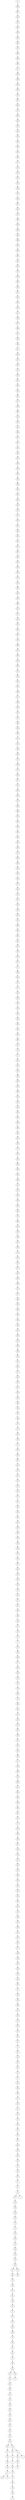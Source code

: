 digraph {
	0 [label=0]
	489 [label=489]
	481 [label=481]
	485 [label=485]
	475 [label=475]
	483 [label=483]
	495 [label=495]
	482 [label=482]
	492 [label=492]
	473 [label=473]
	493 [label=493]
	499 [label=499]
	490 [label=490]
	477 [label=477]
	494 [label=494]
	486 [label=486]
	484 [label=484]
	480 [label=480]
	470 [label=470]
	451 [label=451]
	449 [label=449]
	471 [label=471]
	464 [label=464]
	487 [label=487]
	433 [label=433]
	418 [label=418]
	454 [label=454]
	426 [label=426]
	463 [label=463]
	424 [label=424]
	420 [label=420]
	377 [label=377]
	413 [label=413]
	419 [label=419]
	447 [label=447]
	441 [label=441]
	440 [label=440]
	478 [label=478]
	496 [label=496]
	491 [label=491]
	497 [label=497]
	455 [label=455]
	396 [label=396]
	498 [label=498]
	469 [label=469]
	448 [label=448]
	388 [label=388]
	378 [label=378]
	380 [label=380]
	460 [label=460]
	461 [label=461]
	459 [label=459]
	479 [label=479]
	488 [label=488]
	458 [label=458]
	465 [label=465]
	452 [label=452]
	423 [label=423]
	430 [label=430]
	429 [label=429]
	421 [label=421]
	438 [label=438]
	457 [label=457]
	468 [label=468]
	411 [label=411]
	435 [label=435]
	436 [label=436]
	417 [label=417]
	406 [label=406]
	422 [label=422]
	462 [label=462]
	474 [label=474]
	476 [label=476]
	467 [label=467]
	466 [label=466]
	445 [label=445]
	443 [label=443]
	472 [label=472]
	446 [label=446]
	390 [label=390]
	444 [label=444]
	439 [label=439]
	442 [label=442]
	456 [label=456]
	437 [label=437]
	431 [label=431]
	434 [label=434]
	425 [label=425]
	407 [label=407]
	408 [label=408]
	404 [label=404]
	393 [label=393]
	428 [label=428]
	389 [label=389]
	385 [label=385]
	397 [label=397]
	405 [label=405]
	416 [label=416]
	415 [label=415]
	412 [label=412]
	401 [label=401]
	387 [label=387]
	450 [label=450]
	453 [label=453]
	427 [label=427]
	432 [label=432]
	402 [label=402]
	400 [label=400]
	394 [label=394]
	392 [label=392]
	395 [label=395]
	410 [label=410]
	414 [label=414]
	384 [label=384]
	383 [label=383]
	366 [label=366]
	368 [label=368]
	361 [label=361]
	357 [label=357]
	350 [label=350]
	351 [label=351]
	391 [label=391]
	381 [label=381]
	379 [label=379]
	386 [label=386]
	347 [label=347]
	369 [label=369]
	403 [label=403]
	360 [label=360]
	374 [label=374]
	355 [label=355]
	352 [label=352]
	354 [label=354]
	339 [label=339]
	337 [label=337]
	338 [label=338]
	333 [label=333]
	319 [label=319]
	321 [label=321]
	356 [label=356]
	344 [label=344]
	329 [label=329]
	313 [label=313]
	314 [label=314]
	345 [label=345]
	409 [label=409]
	373 [label=373]
	358 [label=358]
	371 [label=371]
	362 [label=362]
	327 [label=327]
	372 [label=372]
	364 [label=364]
	353 [label=353]
	370 [label=370]
	399 [label=399]
	398 [label=398]
	376 [label=376]
	367 [label=367]
	359 [label=359]
	382 [label=382]
	324 [label=324]
	340 [label=340]
	348 [label=348]
	375 [label=375]
	365 [label=365]
	349 [label=349]
	342 [label=342]
	305 [label=305]
	300 [label=300]
	315 [label=315]
	336 [label=336]
	331 [label=331]
	307 [label=307]
	304 [label=304]
	320 [label=320]
	316 [label=316]
	322 [label=322]
	346 [label=346]
	363 [label=363]
	343 [label=343]
	341 [label=341]
	335 [label=335]
	334 [label=334]
	332 [label=332]
	312 [label=312]
	317 [label=317]
	296 [label=296]
	293 [label=293]
	274 [label=274]
	271 [label=271]
	292 [label=292]
	286 [label=286]
	281 [label=281]
	310 [label=310]
	318 [label=318]
	326 [label=326]
	309 [label=309]
	301 [label=301]
	295 [label=295]
	306 [label=306]
	287 [label=287]
	275 [label=275]
	277 [label=277]
	261 [label=261]
	254 [label=254]
	232 [label=232]
	268 [label=268]
	258 [label=258]
	290 [label=290]
	288 [label=288]
	302 [label=302]
	330 [label=330]
	328 [label=328]
	325 [label=325]
	297 [label=297]
	294 [label=294]
	289 [label=289]
	291 [label=291]
	265 [label=265]
	245 [label=245]
	272 [label=272]
	323 [label=323]
	308 [label=308]
	303 [label=303]
	280 [label=280]
	285 [label=285]
	264 [label=264]
	257 [label=257]
	276 [label=276]
	244 [label=244]
	256 [label=256]
	282 [label=282]
	283 [label=283]
	278 [label=278]
	260 [label=260]
	249 [label=249]
	279 [label=279]
	259 [label=259]
	252 [label=252]
	230 [label=230]
	212 [label=212]
	235 [label=235]
	210 [label=210]
	214 [label=214]
	248 [label=248]
	298 [label=298]
	299 [label=299]
	270 [label=270]
	267 [label=267]
	266 [label=266]
	262 [label=262]
	255 [label=255]
	250 [label=250]
	246 [label=246]
	243 [label=243]
	233 [label=233]
	229 [label=229]
	224 [label=224]
	236 [label=236]
	209 [label=209]
	242 [label=242]
	225 [label=225]
	263 [label=263]
	221 [label=221]
	203 [label=203]
	190 [label=190]
	201 [label=201]
	206 [label=206]
	183 [label=183]
	166 [label=166]
	140 [label=140]
	137 [label=137]
	109 [label=109]
	157 [label=157]
	174 [label=174]
	192 [label=192]
	185 [label=185]
	211 [label=211]
	239 [label=239]
	240 [label=240]
	253 [label=253]
	247 [label=247]
	273 [label=273]
	251 [label=251]
	237 [label=237]
	216 [label=216]
	215 [label=215]
	227 [label=227]
	222 [label=222]
	234 [label=234]
	226 [label=226]
	231 [label=231]
	228 [label=228]
	223 [label=223]
	199 [label=199]
	196 [label=196]
	220 [label=220]
	184 [label=184]
	173 [label=173]
	182 [label=182]
	181 [label=181]
	158 [label=158]
	195 [label=195]
	105 [label=105]
	146 [label=146]
	131 [label=131]
	152 [label=152]
	127 [label=127]
	122 [label=122]
	160 [label=160]
	148 [label=148]
	114 [label=114]
	93 [label=93]
	119 [label=119]
	84 [label=84]
	77 [label=77]
	69 [label=69]
	163 [label=163]
	188 [label=188]
	177 [label=177]
	204 [label=204]
	186 [label=186]
	179 [label=179]
	178 [label=178]
	176 [label=176]
	205 [label=205]
	175 [label=175]
	169 [label=169]
	151 [label=151]
	141 [label=141]
	144 [label=144]
	213 [label=213]
	202 [label=202]
	193 [label=193]
	217 [label=217]
	241 [label=241]
	219 [label=219]
	200 [label=200]
	171 [label=171]
	194 [label=194]
	198 [label=198]
	218 [label=218]
	269 [label=269]
	311 [label=311]
	284 [label=284]
	238 [label=238]
	208 [label=208]
	189 [label=189]
	207 [label=207]
	191 [label=191]
	172 [label=172]
	165 [label=165]
	180 [label=180]
	168 [label=168]
	197 [label=197]
	130 [label=130]
	118 [label=118]
	113 [label=113]
	132 [label=132]
	155 [label=155]
	164 [label=164]
	162 [label=162]
	150 [label=150]
	143 [label=143]
	154 [label=154]
	161 [label=161]
	139 [label=139]
	170 [label=170]
	156 [label=156]
	128 [label=128]
	106 [label=106]
	142 [label=142]
	167 [label=167]
	187 [label=187]
	147 [label=147]
	138 [label=138]
	149 [label=149]
	126 [label=126]
	136 [label=136]
	133 [label=133]
	129 [label=129]
	99 [label=99]
	75 [label=75]
	120 [label=120]
	134 [label=134]
	159 [label=159]
	121 [label=121]
	123 [label=123]
	153 [label=153]
	145 [label=145]
	101 [label=101]
	98 [label=98]
	97 [label=97]
	74 [label=74]
	66 [label=66]
	115 [label=115]
	90 [label=90]
	82 [label=82]
	112 [label=112]
	61 [label=61]
	125 [label=125]
	103 [label=103]
	96 [label=96]
	91 [label=91]
	124 [label=124]
	111 [label=111]
	116 [label=116]
	92 [label=92]
	89 [label=89]
	81 [label=81]
	86 [label=86]
	64 [label=64]
	108 [label=108]
	107 [label=107]
	104 [label=104]
	95 [label=95]
	78 [label=78]
	43 [label=43]
	63 [label=63]
	47 [label=47]
	67 [label=67]
	41 [label=41]
	37 [label=37]
	110 [label=110]
	80 [label=80]
	102 [label=102]
	83 [label=83]
	73 [label=73]
	72 [label=72]
	70 [label=70]
	59 [label=59]
	55 [label=55]
	58 [label=58]
	36 [label=36]
	18 [label=18]
	68 [label=68]
	87 [label=87]
	88 [label=88]
	79 [label=79]
	53 [label=53]
	52 [label=52]
	42 [label=42]
	33 [label=33]
	32 [label=32]
	31 [label=31]
	57 [label=57]
	117 [label=117]
	135 [label=135]
	100 [label=100]
	76 [label=76]
	56 [label=56]
	51 [label=51]
	85 [label=85]
	71 [label=71]
	65 [label=65]
	40 [label=40]
	62 [label=62]
	22 [label=22]
	45 [label=45]
	49 [label=49]
	34 [label=34]
	13 [label=13]
	30 [label=30]
	48 [label=48]
	94 [label=94]
	50 [label=50]
	14 [label=14]
	29 [label=29]
	44 [label=44]
	46 [label=46]
	35 [label=35]
	27 [label=27]
	19 [label=19]
	26 [label=26]
	25 [label=25]
	11 [label=11]
	10 [label=10]
	5 [label=5]
	21 [label=21]
	12 [label=12]
	17 [label=17]
	1 [label=1]
	16 [label=16]
	15 [label=15]
	4 [label=4]
	39 [label=39]
	23 [label=23]
	20 [label=20]
	3 [label=3]
	8 [label=8]
	60 [label=60]
	24 [label=24]
	6 [label=6]
	7 [label=7]
	28 [label=28]
	9 [label=9]
	54 [label=54]
	38 [label=38]
	2 [label=2]
	0 -> 489
	489 -> 481
	481 -> 485
	485 -> 475
	475 -> 483
	483 -> 495
	495 -> 482
	482 -> 492
	492 -> 473
	473 -> 493
	493 -> 499
	499 -> 490
	490 -> 477
	477 -> 494
	494 -> 486
	486 -> 484
	484 -> 480
	480 -> 470
	470 -> 451
	451 -> 449
	449 -> 471
	471 -> 464
	464 -> 487
	487 -> 433
	433 -> 418
	418 -> 454
	454 -> 426
	426 -> 463
	463 -> 424
	424 -> 420
	420 -> 377
	377 -> 413
	413 -> 419
	419 -> 447
	447 -> 441
	441 -> 440
	440 -> 478
	478 -> 496
	496 -> 491
	491 -> 497
	497 -> 455
	455 -> 396
	396 -> 498
	498 -> 469
	469 -> 448
	448 -> 388
	388 -> 378
	378 -> 380
	380 -> 460
	460 -> 461
	461 -> 459
	459 -> 479
	479 -> 488
	488 -> 458
	458 -> 465
	465 -> 452
	452 -> 423
	423 -> 430
	430 -> 429
	429 -> 421
	421 -> 438
	438 -> 457
	457 -> 468
	468 -> 411
	411 -> 435
	435 -> 436
	436 -> 417
	417 -> 406
	406 -> 422
	422 -> 462
	462 -> 474
	474 -> 476
	476 -> 467
	467 -> 466
	466 -> 445
	445 -> 443
	443 -> 472
	472 -> 446
	446 -> 390
	390 -> 444
	444 -> 439
	439 -> 442
	442 -> 456
	456 -> 437
	437 -> 431
	431 -> 434
	434 -> 425
	425 -> 407
	407 -> 408
	408 -> 404
	404 -> 393
	393 -> 428
	428 -> 389
	389 -> 385
	385 -> 397
	397 -> 405
	405 -> 416
	416 -> 415
	415 -> 412
	412 -> 401
	401 -> 387
	387 -> 450
	450 -> 453
	453 -> 427
	427 -> 432
	432 -> 402
	402 -> 400
	400 -> 394
	394 -> 392
	392 -> 395
	395 -> 410
	410 -> 414
	414 -> 384
	384 -> 383
	383 -> 366
	366 -> 368
	368 -> 361
	361 -> 357
	357 -> 350
	350 -> 351
	351 -> 391
	391 -> 381
	381 -> 379
	379 -> 386
	386 -> 347
	347 -> 369
	369 -> 403
	403 -> 360
	360 -> 374
	374 -> 355
	355 -> 352
	352 -> 354
	354 -> 339
	339 -> 337
	337 -> 338
	338 -> 333
	333 -> 319
	319 -> 321
	321 -> 356
	356 -> 344
	344 -> 329
	329 -> 313
	313 -> 314
	314 -> 345
	345 -> 409
	409 -> 373
	373 -> 358
	358 -> 371
	371 -> 362
	362 -> 327
	327 -> 372
	372 -> 364
	364 -> 353
	353 -> 370
	370 -> 399
	399 -> 398
	398 -> 376
	376 -> 367
	367 -> 359
	359 -> 382
	382 -> 324
	324 -> 340
	340 -> 348
	348 -> 375
	375 -> 365
	365 -> 349
	349 -> 342
	342 -> 305
	305 -> 300
	300 -> 315
	315 -> 336
	336 -> 331
	331 -> 307
	307 -> 304
	304 -> 320
	320 -> 316
	316 -> 322
	322 -> 346
	346 -> 363
	363 -> 343
	343 -> 341
	341 -> 335
	335 -> 334
	334 -> 332
	332 -> 312
	312 -> 317
	317 -> 296
	296 -> 293
	293 -> 274
	274 -> 271
	271 -> 292
	292 -> 286
	286 -> 281
	281 -> 310
	310 -> 318
	318 -> 326
	326 -> 309
	309 -> 301
	301 -> 295
	295 -> 306
	306 -> 287
	287 -> 275
	275 -> 277
	277 -> 261
	261 -> 254
	254 -> 232
	232 -> 268
	268 -> 258
	258 -> 290
	290 -> 288
	288 -> 302
	302 -> 330
	330 -> 328
	328 -> 325
	325 -> 297
	297 -> 294
	294 -> 289
	289 -> 291
	291 -> 265
	265 -> 245
	245 -> 272
	272 -> 323
	323 -> 308
	308 -> 303
	303 -> 280
	280 -> 285
	285 -> 264
	264 -> 257
	257 -> 276
	276 -> 244
	244 -> 256
	256 -> 282
	282 -> 283
	283 -> 278
	278 -> 260
	260 -> 249
	249 -> 279
	279 -> 259
	259 -> 252
	252 -> 230
	230 -> 212
	212 -> 235
	235 -> 210
	210 -> 214
	214 -> 248
	248 -> 298
	298 -> 299
	299 -> 270
	270 -> 267
	267 -> 266
	266 -> 262
	262 -> 255
	255 -> 250
	250 -> 246
	246 -> 243
	243 -> 233
	233 -> 229
	229 -> 224
	224 -> 236
	236 -> 209
	209 -> 242
	242 -> 225
	225 -> 263
	263 -> 221
	221 -> 203
	203 -> 190
	190 -> 201
	201 -> 206
	206 -> 183
	183 -> 166
	166 -> 140
	140 -> 137
	137 -> 109
	109 -> 157
	157 -> 174
	174 -> 192
	192 -> 185
	185 -> 211
	211 -> 239
	239 -> 240
	240 -> 253
	253 -> 247
	247 -> 273
	273 -> 251
	251 -> 237
	237 -> 216
	216 -> 215
	215 -> 227
	227 -> 222
	222 -> 234
	234 -> 226
	226 -> 231
	231 -> 228
	228 -> 223
	223 -> 199
	199 -> 196
	196 -> 220
	220 -> 184
	184 -> 173
	173 -> 182
	182 -> 181
	181 -> 158
	158 -> 195
	195 -> 105
	105 -> 146
	146 -> 131
	131 -> 152
	152 -> 127
	127 -> 122
	122 -> 160
	160 -> 148
	148 -> 114
	114 -> 93
	93 -> 119
	119 -> 84
	84 -> 77
	77 -> 69
	69 -> 163
	163 -> 188
	188 -> 177
	177 -> 204
	204 -> 186
	186 -> 179
	179 -> 178
	178 -> 176
	176 -> 205
	205 -> 175
	175 -> 169
	169 -> 151
	151 -> 141
	141 -> 144
	144 -> 213
	213 -> 202
	202 -> 193
	193 -> 217
	217 -> 241
	241 -> 219
	219 -> 200
	200 -> 171
	171 -> 194
	194 -> 198
	198 -> 218
	218 -> 269
	269 -> 311
	311 -> 284
	284 -> 238
	238 -> 208
	208 -> 189
	189 -> 207
	207 -> 191
	191 -> 172
	172 -> 165
	165 -> 180
	180 -> 168
	168 -> 197
	197 -> 130
	130 -> 118
	118 -> 113
	113 -> 132
	132 -> 155
	155 -> 164
	164 -> 162
	162 -> 150
	150 -> 143
	143 -> 154
	154 -> 161
	161 -> 139
	139 -> 170
	170 -> 156
	156 -> 128
	128 -> 106
	106 -> 142
	142 -> 167
	167 -> 187
	187 -> 147
	147 -> 138
	138 -> 149
	149 -> 126
	126 -> 136
	136 -> 133
	133 -> 129
	129 -> 99
	99 -> 75
	75 -> 120
	120 -> 134
	134 -> 159
	159 -> 121
	121 -> 123
	123 -> 153
	153 -> 145
	145 -> 101
	101 -> 98
	98 -> 97
	97 -> 74
	74 -> 66
	66 -> 115
	115 -> 90
	90 -> 82
	82 -> 112
	112 -> 61
	61 -> 125
	125 -> 103
	103 -> 96
	96 -> 91
	91 -> 124
	124 -> 111
	111 -> 116
	116 -> 92
	92 -> 89
	89 -> 81
	81 -> 86
	86 -> 64
	64 -> 108
	108 -> 107
	107 -> 104
	104 -> 95
	95 -> 78
	78 -> 43
	43 -> 63
	63 -> 47
	47 -> 67
	67 -> 41
	41 -> 37
	37 -> 110
	110 -> 80
	80 -> 102
	102 -> 83
	83 -> 73
	73 -> 72
	72 -> 70
	70 -> 59
	59 -> 55
	55 -> 58
	58 -> 36
	36 -> 18
	18 -> 68
	68 -> 87
	87 -> 88
	88 -> 79
	79 -> 53
	53 -> 52
	52 -> 42
	42 -> 33
	33 -> 32
	32 -> 31
	31 -> 57
	57 -> 117
	117 -> 135
	135 -> 100
	100 -> 76
	76 -> 56
	56 -> 51
	51 -> 85
	85 -> 71
	71 -> 65
	65 -> 40
	40 -> 62
	62 -> 22
	22 -> 45
	45 -> 49
	49 -> 34
	34 -> 13
	13 -> 30
	30 -> 48
	48 -> 94
	94 -> 50
	50 -> 14
	14 -> 29
	29 -> 44
	44 -> 46
	46 -> 35
	35 -> 27
	27 -> 19
	19 -> 26
	26 -> 25
	25 -> 11
	11 -> 10
	11 -> 5
	46 -> 21
	21 -> 12
	12 -> 17
	17 -> 1
	1 -> 16
	16 -> 15
	15 -> 4
	4 -> 39
	39 -> 23
	23 -> 20
	20 -> 3
	21 -> 8
	8 -> 60
	60 -> 24
	24 -> 6
	8 -> 7
	40 -> 28
	28 -> 9
	68 -> 54
	54 -> 38
	41 -> 2
}
